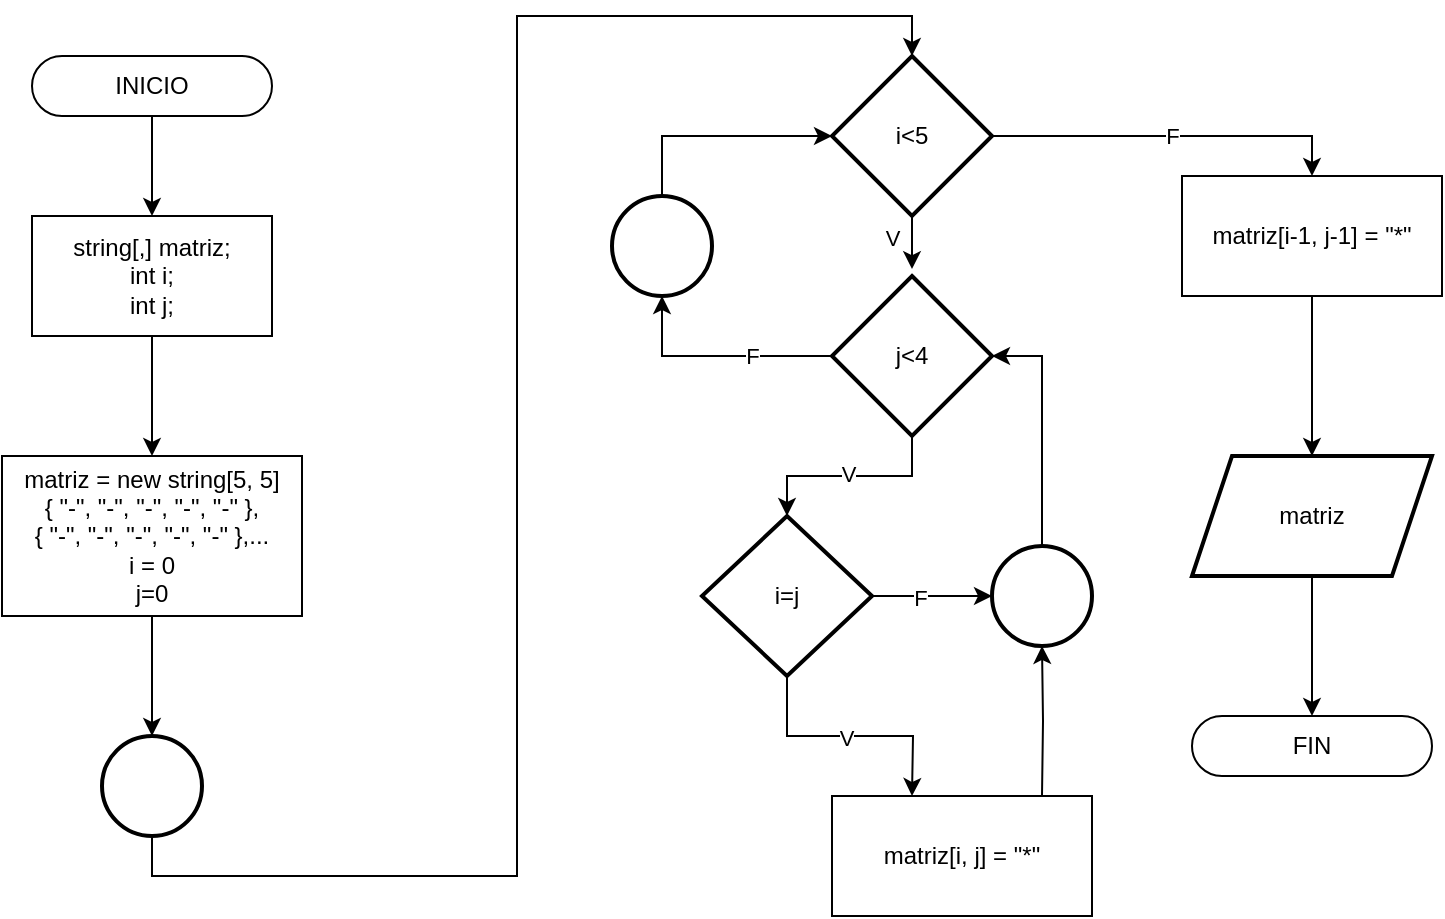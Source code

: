 <mxfile version="24.7.7">
  <diagram name="Página-1" id="Bal9dCU0w3vXgrl_aZGy">
    <mxGraphModel dx="667" dy="108" grid="1" gridSize="10" guides="1" tooltips="1" connect="1" arrows="1" fold="1" page="0" pageScale="1" pageWidth="827" pageHeight="1169" math="0" shadow="0">
      <root>
        <mxCell id="0" />
        <mxCell id="1" parent="0" />
        <mxCell id="ahCMLixp_YzIX2k5nNPd-127" style="edgeStyle=orthogonalEdgeStyle;rounded=0;orthogonalLoop=1;jettySize=auto;html=1;exitX=0.5;exitY=1;exitDx=0;exitDy=0;entryX=0.5;entryY=0;entryDx=0;entryDy=0;" edge="1" parent="1" source="ahCMLixp_YzIX2k5nNPd-128" target="ahCMLixp_YzIX2k5nNPd-130">
          <mxGeometry relative="1" as="geometry" />
        </mxCell>
        <mxCell id="ahCMLixp_YzIX2k5nNPd-128" value="INICIO" style="rounded=1;whiteSpace=wrap;html=1;arcSize=50;" vertex="1" parent="1">
          <mxGeometry x="95" y="710" width="120" height="30" as="geometry" />
        </mxCell>
        <mxCell id="ahCMLixp_YzIX2k5nNPd-129" style="edgeStyle=orthogonalEdgeStyle;rounded=0;orthogonalLoop=1;jettySize=auto;html=1;exitX=0.5;exitY=1;exitDx=0;exitDy=0;" edge="1" parent="1" source="ahCMLixp_YzIX2k5nNPd-130">
          <mxGeometry relative="1" as="geometry">
            <mxPoint x="155" y="910" as="targetPoint" />
          </mxGeometry>
        </mxCell>
        <mxCell id="ahCMLixp_YzIX2k5nNPd-130" value="string[,] matriz;&lt;div&gt;int i;&lt;/div&gt;&lt;div&gt;int j;&lt;/div&gt;" style="rounded=0;whiteSpace=wrap;html=1;" vertex="1" parent="1">
          <mxGeometry x="95" y="790" width="120" height="60" as="geometry" />
        </mxCell>
        <mxCell id="ahCMLixp_YzIX2k5nNPd-131" value="matriz = new string[5, 5]&lt;div&gt;{ &quot;-&quot;, &quot;-&quot;, &quot;-&quot;, &quot;-&quot;, &quot;-&quot; },&lt;br&gt;{ &quot;-&quot;, &quot;-&quot;, &quot;-&quot;, &quot;-&quot;, &quot;-&quot; },...&lt;/div&gt;&lt;div&gt;i = 0&lt;/div&gt;&lt;div&gt;j=0&lt;/div&gt;" style="rounded=0;whiteSpace=wrap;html=1;" vertex="1" parent="1">
          <mxGeometry x="80" y="910" width="150" height="80" as="geometry" />
        </mxCell>
        <mxCell id="ahCMLixp_YzIX2k5nNPd-132" style="edgeStyle=orthogonalEdgeStyle;rounded=0;orthogonalLoop=1;jettySize=auto;html=1;exitX=0.5;exitY=1;exitDx=0;exitDy=0;exitPerimeter=0;entryX=0.5;entryY=0;entryDx=0;entryDy=0;" edge="1" parent="1" source="ahCMLixp_YzIX2k5nNPd-133" target="ahCMLixp_YzIX2k5nNPd-137">
          <mxGeometry relative="1" as="geometry" />
        </mxCell>
        <mxCell id="ahCMLixp_YzIX2k5nNPd-133" value="" style="strokeWidth=2;html=1;shape=mxgraph.flowchart.start_2;whiteSpace=wrap;" vertex="1" parent="1">
          <mxGeometry x="130" y="1050" width="50" height="50" as="geometry" />
        </mxCell>
        <mxCell id="ahCMLixp_YzIX2k5nNPd-160" value="F" style="edgeStyle=orthogonalEdgeStyle;rounded=0;orthogonalLoop=1;jettySize=auto;html=1;exitX=1;exitY=0.5;exitDx=0;exitDy=0;entryX=0.5;entryY=0;entryDx=0;entryDy=0;" edge="1" parent="1" source="ahCMLixp_YzIX2k5nNPd-137" target="ahCMLixp_YzIX2k5nNPd-159">
          <mxGeometry relative="1" as="geometry" />
        </mxCell>
        <mxCell id="ahCMLixp_YzIX2k5nNPd-137" value="i&amp;lt;5" style="rhombus;whiteSpace=wrap;html=1;strokeWidth=2;" vertex="1" parent="1">
          <mxGeometry x="495" y="710" width="80" height="80" as="geometry" />
        </mxCell>
        <mxCell id="ahCMLixp_YzIX2k5nNPd-138" style="edgeStyle=orthogonalEdgeStyle;rounded=0;orthogonalLoop=1;jettySize=auto;html=1;exitX=0.5;exitY=1;exitDx=0;exitDy=0;entryX=0.5;entryY=0;entryDx=0;entryDy=0;" edge="1" parent="1" source="ahCMLixp_YzIX2k5nNPd-140" target="ahCMLixp_YzIX2k5nNPd-143">
          <mxGeometry relative="1" as="geometry" />
        </mxCell>
        <mxCell id="ahCMLixp_YzIX2k5nNPd-139" value="V" style="edgeLabel;html=1;align=center;verticalAlign=middle;resizable=0;points=[];" vertex="1" connectable="0" parent="ahCMLixp_YzIX2k5nNPd-138">
          <mxGeometry x="-0.147" y="-1" relative="1" as="geometry">
            <mxPoint x="-9" as="offset" />
          </mxGeometry>
        </mxCell>
        <mxCell id="ahCMLixp_YzIX2k5nNPd-140" value="j&amp;lt;4" style="rhombus;whiteSpace=wrap;html=1;strokeWidth=2;" vertex="1" parent="1">
          <mxGeometry x="495" y="820" width="80" height="80" as="geometry" />
        </mxCell>
        <mxCell id="ahCMLixp_YzIX2k5nNPd-141" style="edgeStyle=orthogonalEdgeStyle;rounded=0;orthogonalLoop=1;jettySize=auto;html=1;exitX=0.5;exitY=1;exitDx=0;exitDy=0;entryX=0.5;entryY=0;entryDx=0;entryDy=0;" edge="1" parent="1" source="ahCMLixp_YzIX2k5nNPd-143">
          <mxGeometry relative="1" as="geometry">
            <mxPoint x="535" y="1080" as="targetPoint" />
          </mxGeometry>
        </mxCell>
        <mxCell id="ahCMLixp_YzIX2k5nNPd-142" value="V" style="edgeLabel;html=1;align=center;verticalAlign=middle;resizable=0;points=[];" vertex="1" connectable="0" parent="ahCMLixp_YzIX2k5nNPd-141">
          <mxGeometry x="-0.03" y="-1" relative="1" as="geometry">
            <mxPoint as="offset" />
          </mxGeometry>
        </mxCell>
        <mxCell id="ahCMLixp_YzIX2k5nNPd-143" value="i=j" style="rhombus;whiteSpace=wrap;html=1;strokeWidth=2;" vertex="1" parent="1">
          <mxGeometry x="430" y="940" width="85" height="80" as="geometry" />
        </mxCell>
        <mxCell id="ahCMLixp_YzIX2k5nNPd-144" style="edgeStyle=orthogonalEdgeStyle;rounded=0;orthogonalLoop=1;jettySize=auto;html=1;exitX=0.5;exitY=1;exitDx=0;exitDy=0;entryX=0.5;entryY=-0.043;entryDx=0;entryDy=0;entryPerimeter=0;" edge="1" parent="1" source="ahCMLixp_YzIX2k5nNPd-137" target="ahCMLixp_YzIX2k5nNPd-140">
          <mxGeometry relative="1" as="geometry" />
        </mxCell>
        <mxCell id="ahCMLixp_YzIX2k5nNPd-145" value="V" style="edgeLabel;html=1;align=center;verticalAlign=middle;resizable=0;points=[];" vertex="1" connectable="0" parent="ahCMLixp_YzIX2k5nNPd-144">
          <mxGeometry x="-0.214" y="-1" relative="1" as="geometry">
            <mxPoint x="-9" as="offset" />
          </mxGeometry>
        </mxCell>
        <mxCell id="ahCMLixp_YzIX2k5nNPd-146" style="edgeStyle=orthogonalEdgeStyle;rounded=0;orthogonalLoop=1;jettySize=auto;html=1;exitX=0.5;exitY=0;exitDx=0;exitDy=0;exitPerimeter=0;entryX=0;entryY=0.5;entryDx=0;entryDy=0;" edge="1" parent="1" source="ahCMLixp_YzIX2k5nNPd-147" target="ahCMLixp_YzIX2k5nNPd-137">
          <mxGeometry relative="1" as="geometry" />
        </mxCell>
        <mxCell id="ahCMLixp_YzIX2k5nNPd-147" value="" style="strokeWidth=2;html=1;shape=mxgraph.flowchart.start_2;whiteSpace=wrap;" vertex="1" parent="1">
          <mxGeometry x="385" y="780" width="50" height="50" as="geometry" />
        </mxCell>
        <mxCell id="ahCMLixp_YzIX2k5nNPd-148" style="edgeStyle=orthogonalEdgeStyle;rounded=0;orthogonalLoop=1;jettySize=auto;html=1;exitX=0.5;exitY=1;exitDx=0;exitDy=0;entryX=0.5;entryY=0;entryDx=0;entryDy=0;" edge="1" parent="1" source="ahCMLixp_YzIX2k5nNPd-149" target="ahCMLixp_YzIX2k5nNPd-158">
          <mxGeometry relative="1" as="geometry" />
        </mxCell>
        <mxCell id="ahCMLixp_YzIX2k5nNPd-149" value="matriz" style="shape=parallelogram;perimeter=parallelogramPerimeter;whiteSpace=wrap;html=1;fixedSize=1;strokeWidth=2;" vertex="1" parent="1">
          <mxGeometry x="675" y="910" width="120" height="60" as="geometry" />
        </mxCell>
        <mxCell id="ahCMLixp_YzIX2k5nNPd-150" value="matriz[i, j] = &quot;*&quot;" style="rounded=0;whiteSpace=wrap;html=1;" vertex="1" parent="1">
          <mxGeometry x="495" y="1080" width="130" height="60" as="geometry" />
        </mxCell>
        <mxCell id="ahCMLixp_YzIX2k5nNPd-151" style="edgeStyle=orthogonalEdgeStyle;rounded=0;orthogonalLoop=1;jettySize=auto;html=1;exitX=0;exitY=0.5;exitDx=0;exitDy=0;entryX=0.5;entryY=1;entryDx=0;entryDy=0;entryPerimeter=0;" edge="1" parent="1" source="ahCMLixp_YzIX2k5nNPd-140" target="ahCMLixp_YzIX2k5nNPd-147">
          <mxGeometry relative="1" as="geometry" />
        </mxCell>
        <mxCell id="ahCMLixp_YzIX2k5nNPd-152" value="F" style="edgeLabel;html=1;align=center;verticalAlign=middle;resizable=0;points=[];" vertex="1" connectable="0" parent="ahCMLixp_YzIX2k5nNPd-151">
          <mxGeometry x="-0.304" relative="1" as="geometry">
            <mxPoint as="offset" />
          </mxGeometry>
        </mxCell>
        <mxCell id="ahCMLixp_YzIX2k5nNPd-153" style="edgeStyle=orthogonalEdgeStyle;rounded=0;orthogonalLoop=1;jettySize=auto;html=1;exitX=0.5;exitY=0;exitDx=0;exitDy=0;exitPerimeter=0;entryX=1;entryY=0.5;entryDx=0;entryDy=0;" edge="1" parent="1" source="ahCMLixp_YzIX2k5nNPd-154" target="ahCMLixp_YzIX2k5nNPd-140">
          <mxGeometry relative="1" as="geometry" />
        </mxCell>
        <mxCell id="ahCMLixp_YzIX2k5nNPd-154" value="" style="strokeWidth=2;html=1;shape=mxgraph.flowchart.start_2;whiteSpace=wrap;" vertex="1" parent="1">
          <mxGeometry x="575" y="955" width="50" height="50" as="geometry" />
        </mxCell>
        <mxCell id="ahCMLixp_YzIX2k5nNPd-155" style="edgeStyle=orthogonalEdgeStyle;rounded=0;orthogonalLoop=1;jettySize=auto;html=1;exitX=1;exitY=0.5;exitDx=0;exitDy=0;entryX=0;entryY=0.5;entryDx=0;entryDy=0;entryPerimeter=0;" edge="1" parent="1" source="ahCMLixp_YzIX2k5nNPd-143" target="ahCMLixp_YzIX2k5nNPd-154">
          <mxGeometry relative="1" as="geometry" />
        </mxCell>
        <mxCell id="ahCMLixp_YzIX2k5nNPd-156" value="F" style="edgeLabel;html=1;align=center;verticalAlign=middle;resizable=0;points=[];" vertex="1" connectable="0" parent="ahCMLixp_YzIX2k5nNPd-155">
          <mxGeometry x="-0.202" y="-1" relative="1" as="geometry">
            <mxPoint as="offset" />
          </mxGeometry>
        </mxCell>
        <mxCell id="ahCMLixp_YzIX2k5nNPd-157" style="edgeStyle=orthogonalEdgeStyle;rounded=0;orthogonalLoop=1;jettySize=auto;html=1;exitX=1;exitY=0;exitDx=0;exitDy=0;entryX=0.5;entryY=1;entryDx=0;entryDy=0;entryPerimeter=0;" edge="1" parent="1" target="ahCMLixp_YzIX2k5nNPd-154">
          <mxGeometry relative="1" as="geometry">
            <mxPoint x="600" y="1080" as="sourcePoint" />
          </mxGeometry>
        </mxCell>
        <mxCell id="ahCMLixp_YzIX2k5nNPd-158" value="FIN" style="rounded=1;whiteSpace=wrap;html=1;arcSize=50;" vertex="1" parent="1">
          <mxGeometry x="675" y="1040" width="120" height="30" as="geometry" />
        </mxCell>
        <mxCell id="ahCMLixp_YzIX2k5nNPd-161" style="edgeStyle=orthogonalEdgeStyle;rounded=0;orthogonalLoop=1;jettySize=auto;html=1;exitX=0.5;exitY=1;exitDx=0;exitDy=0;" edge="1" parent="1" source="ahCMLixp_YzIX2k5nNPd-159" target="ahCMLixp_YzIX2k5nNPd-149">
          <mxGeometry relative="1" as="geometry" />
        </mxCell>
        <mxCell id="ahCMLixp_YzIX2k5nNPd-159" value="matriz[i-1, j-1] = &quot;*&quot;" style="rounded=0;whiteSpace=wrap;html=1;" vertex="1" parent="1">
          <mxGeometry x="670" y="770" width="130" height="60" as="geometry" />
        </mxCell>
        <mxCell id="ahCMLixp_YzIX2k5nNPd-162" style="edgeStyle=orthogonalEdgeStyle;rounded=0;orthogonalLoop=1;jettySize=auto;html=1;exitX=0.5;exitY=1;exitDx=0;exitDy=0;entryX=0.5;entryY=0;entryDx=0;entryDy=0;entryPerimeter=0;" edge="1" parent="1" source="ahCMLixp_YzIX2k5nNPd-131" target="ahCMLixp_YzIX2k5nNPd-133">
          <mxGeometry relative="1" as="geometry" />
        </mxCell>
      </root>
    </mxGraphModel>
  </diagram>
</mxfile>

